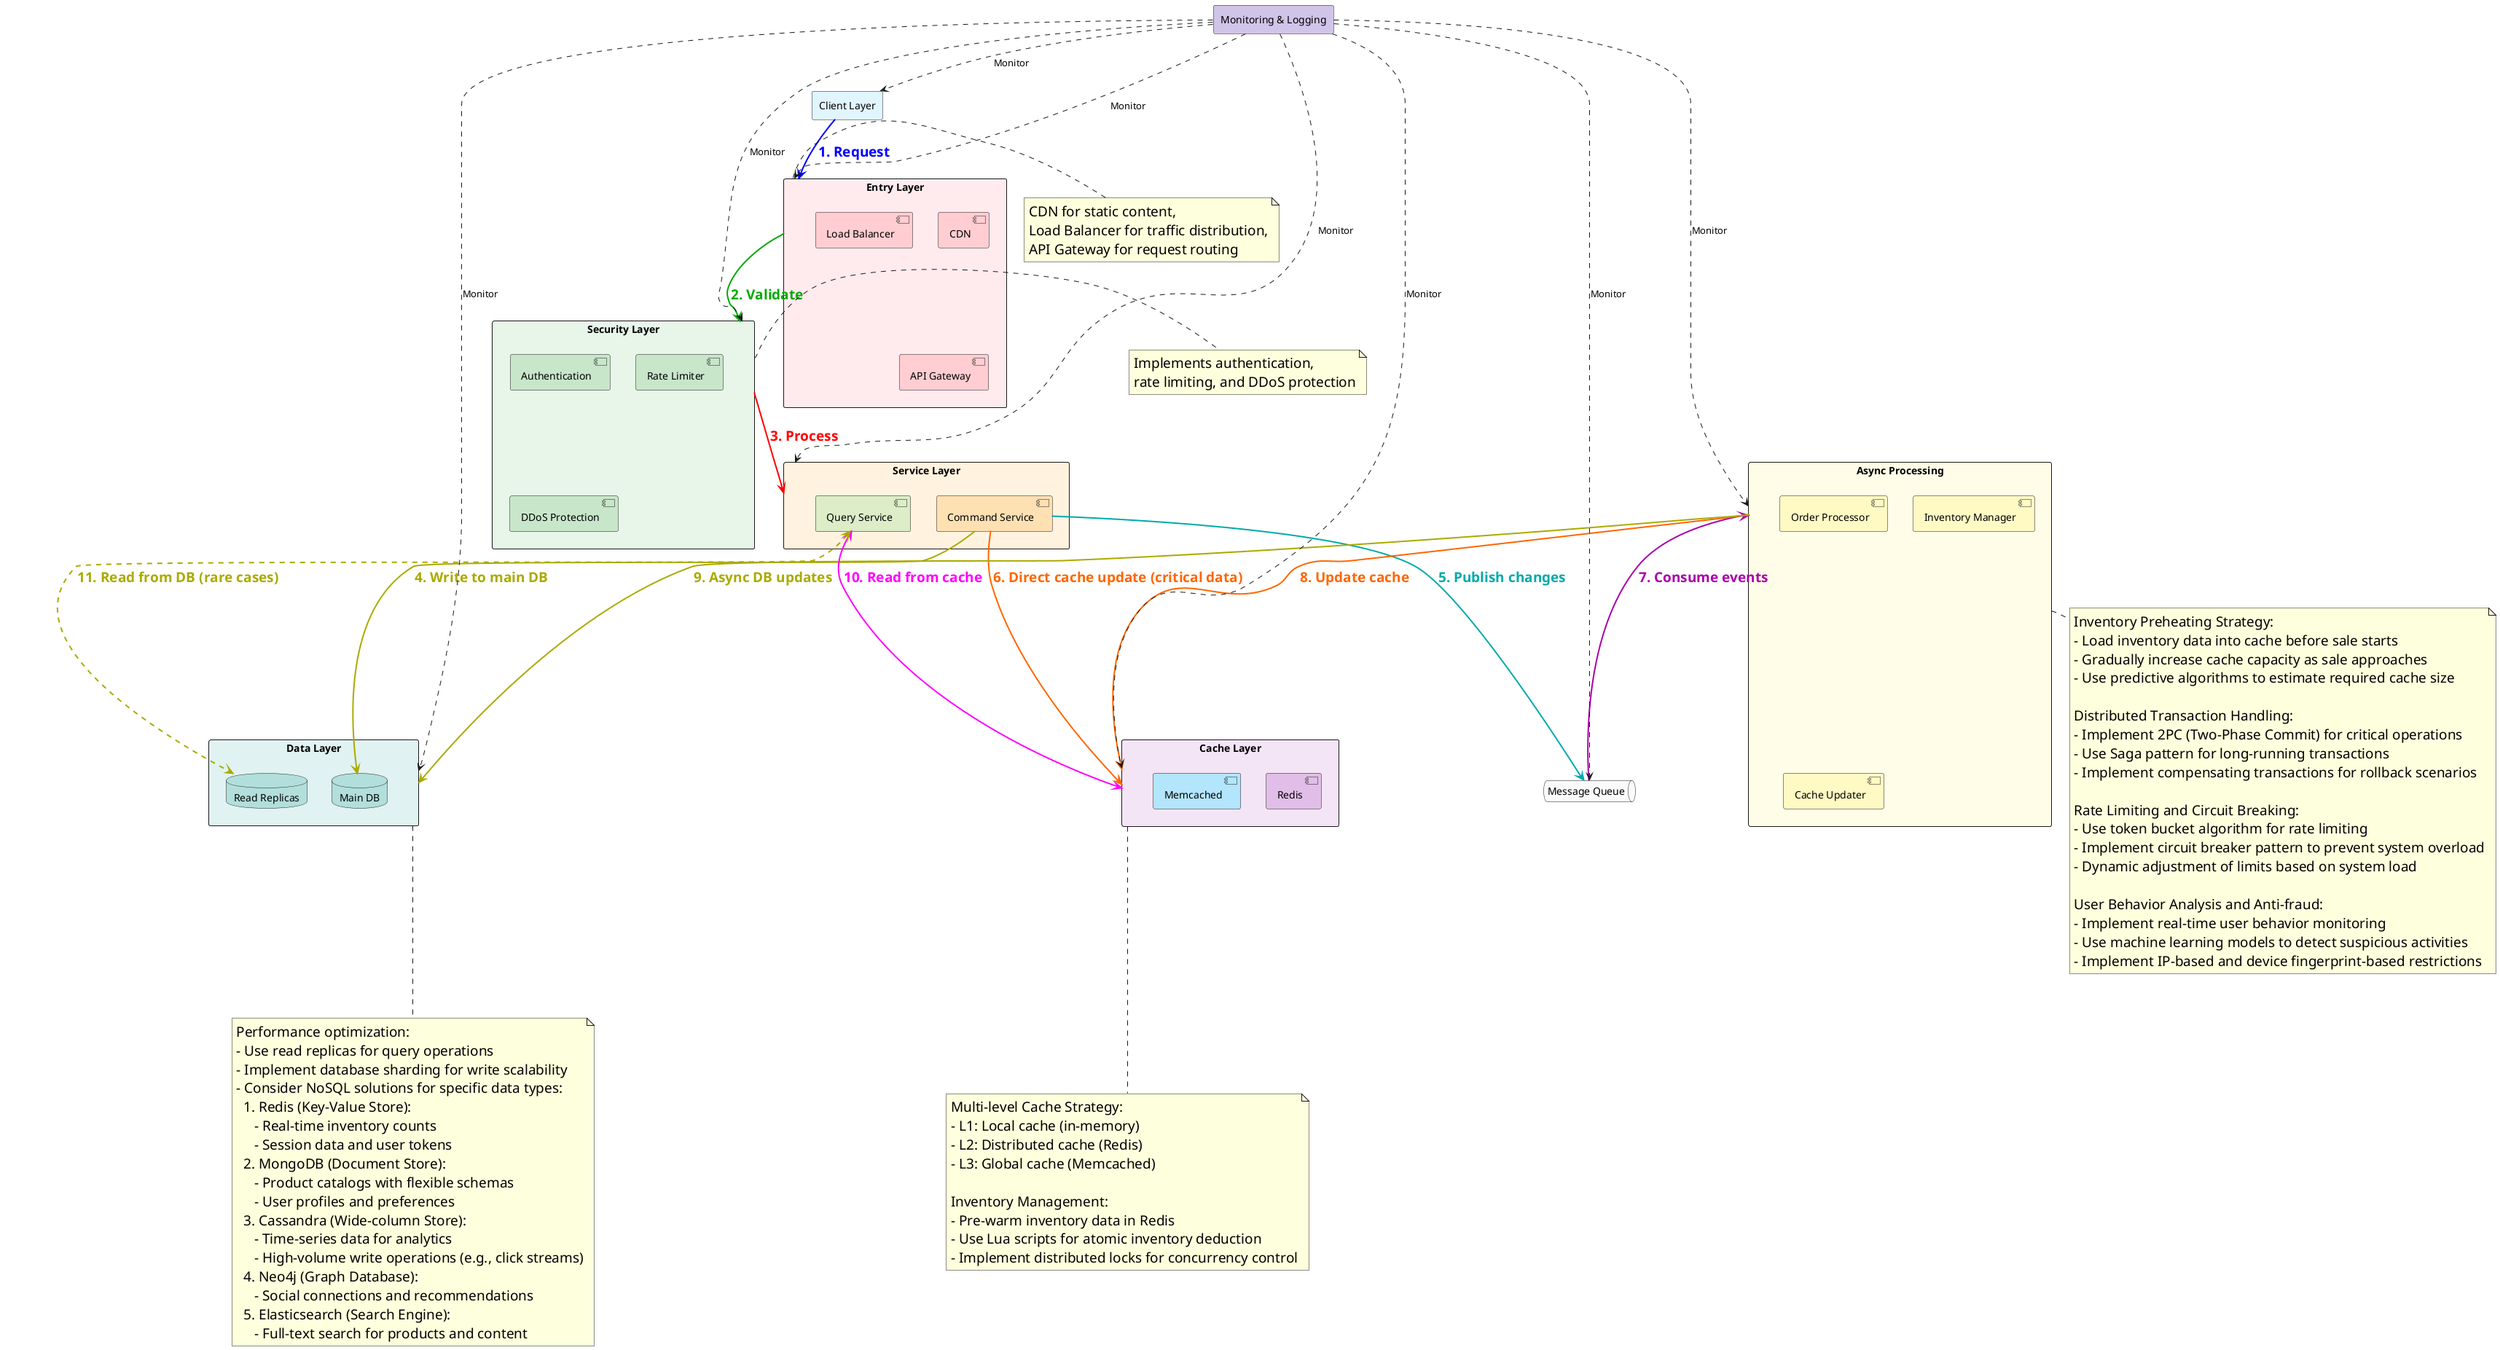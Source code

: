 @startuml High Concurrency Seckill System Backend Architecture
!pragma layout dot

skinparam noteFontSize 19
skinparam noteFontName Arial

rectangle "Client Layer" as ClientLayer #E1F5FE
rectangle "Entry Layer" as EntryLayer #FFEBEE {
    component "CDN" as CDN #FFCDD2
    component "Load Balancer" as LB #FFCDD2
    component "API Gateway" as APIGW #FFCDD2
}
rectangle "Security Layer" as SecurityLayer #E8F5E9 {
    component "Authentication" as Auth #C8E6C9
    component "Rate Limiter" as RateLimiter #C8E6C9
    component "DDoS Protection" as DDoS #C8E6C9
}
rectangle "Service Layer" as ServiceLayer #FFF3E0 {
    component "Command Service" as CommandService #FFE0B2
    component "Query Service" as QueryService #DCEDC8
}
rectangle "Cache Layer" as CacheLayer #F3E5F5 {
    component "Redis" as Redis #E1BEE7
    component "Memcached" as Memcached #B3E5FC
}
queue "Message Queue" as MessageQueue #FAFAFA
rectangle "Async Processing" as AsyncProcessing #FFFDE7 {
    component "Order Processor" as OrderProcessor #FFF9C4
    component "Inventory Manager" as InventoryManager #FFF9C4
    component "Cache Updater" as CacheUpdater #FFF9C4
}
rectangle "Data Layer" as DataLayer #E0F2F1 {
    database "Main DB" as MainDB #B2DFDB
    database "Read Replicas" as ReadReplicas #B2DFDB
}
rectangle "Monitoring & Logging" as MonitoringLogging #D1C4E9

ClientLayer -[#0000FF,thickness=2]-> EntryLayer : "<font size=19><color:#0000FF><b>1. Request</b></color></font>"
EntryLayer -[#00AA00,thickness=2]-> SecurityLayer : "<font size=19><color:#00AA00><b>2. Validate</b></color></font>"
SecurityLayer -[#FF0000,thickness=2]-> ServiceLayer : "<font size=19><color:#FF0000><b>3. Process</b></color></font>"
CommandService -[#AAAA00,thickness=2]-> MainDB : "<font size=19><color:#AAAA00><b>4. Write to main DB</b></color></font>"
CommandService -[#00AAAA,thickness=2]-> MessageQueue : "<font size=19><color:#00AAAA><b>5. Publish changes</b></color></font>"
CommandService -[#FF6600,thickness=2]-> CacheLayer : "<font size=19><color:#FF6600><b>6. Direct cache update (critical data)</b></color></font>"
AsyncProcessing <-[#AA00AA,thickness=2]- MessageQueue : "<font size=19><color:#AA00AA><b>7. Consume events</b></color></font>"
AsyncProcessing -[#FF6600,thickness=2]-> CacheLayer : "<font size=19><color:#FF6600><b>8. Update cache</b></color></font>"
AsyncProcessing -[#AAAA00,thickness=2]-> DataLayer : "<font size=19><color:#AAAA00><b>9. Async DB updates</b></color></font>"
QueryService <-[#FF00FF,thickness=2]-> CacheLayer : "<font size=19><color:#FF00FF><b>10. Read from cache</b></color></font>"
QueryService <-[#AAAA00,dashed,thickness=2]-> ReadReplicas : "<font size=19><color:#AAAA00><b>11. Read from DB (rare cases)</b></color></font>"

MonitoringLogging ..> ClientLayer : "Monitor"
MonitoringLogging ..> EntryLayer : "Monitor"
MonitoringLogging ..> SecurityLayer : "Monitor"
MonitoringLogging ..> ServiceLayer : "Monitor"
MonitoringLogging ..> CacheLayer : "Monitor"
MonitoringLogging ..> MessageQueue : "Monitor"
MonitoringLogging ..> AsyncProcessing : "Monitor"
MonitoringLogging ..> DataLayer : "Monitor"

note right of EntryLayer
  CDN for static content,
  Load Balancer for traffic distribution,
  API Gateway for request routing
end note

note right of SecurityLayer
  Implements authentication,
  rate limiting, and DDoS protection
end note

note bottom of CacheLayer
  Multi-level Cache Strategy:
  - L1: Local cache (in-memory)
  - L2: Distributed cache (Redis)
  - L3: Global cache (Memcached)
  
  Inventory Management:
  - Pre-warm inventory data in Redis
  - Use Lua scripts for atomic inventory deduction
  - Implement distributed locks for concurrency control
end note

note bottom of AsyncProcessing
  Inventory Preheating Strategy:
  - Load inventory data into cache before sale starts
  - Gradually increase cache capacity as sale approaches
  - Use predictive algorithms to estimate required cache size

  Distributed Transaction Handling:
  - Implement 2PC (Two-Phase Commit) for critical operations
  - Use Saga pattern for long-running transactions
  - Implement compensating transactions for rollback scenarios

  Rate Limiting and Circuit Breaking:
  - Use token bucket algorithm for rate limiting
  - Implement circuit breaker pattern to prevent system overload
  - Dynamic adjustment of limits based on system load

  User Behavior Analysis and Anti-fraud:
  - Implement real-time user behavior monitoring
  - Use machine learning models to detect suspicious activities
  - Implement IP-based and device fingerprint-based restrictions
end note

note bottom of DataLayer
  Performance optimization:
  - Use read replicas for query operations
  - Implement database sharding for write scalability
  - Consider NoSQL solutions for specific data types:
    1. Redis (Key-Value Store):
       - Real-time inventory counts
       - Session data and user tokens
    2. MongoDB (Document Store):
       - Product catalogs with flexible schemas
       - User profiles and preferences
    3. Cassandra (Wide-column Store):
       - Time-series data for analytics
       - High-volume write operations (e.g., click streams)
    4. Neo4j (Graph Database):
       - Social connections and recommendations
    5. Elasticsearch (Search Engine):
       - Full-text search for products and content
end note

@enduml
